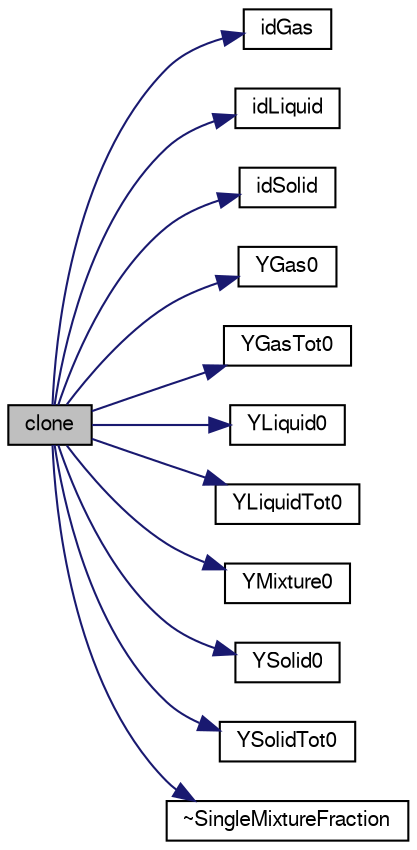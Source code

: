 digraph "clone"
{
  bgcolor="transparent";
  edge [fontname="FreeSans",fontsize="10",labelfontname="FreeSans",labelfontsize="10"];
  node [fontname="FreeSans",fontsize="10",shape=record];
  rankdir="LR";
  Node58 [label="clone",height=0.2,width=0.4,color="black", fillcolor="grey75", style="filled", fontcolor="black"];
  Node58 -> Node59 [color="midnightblue",fontsize="10",style="solid",fontname="FreeSans"];
  Node59 [label="idGas",height=0.2,width=0.4,color="black",URL="$a24298.html#ad2ca84f7489479c006afb022a67c8379",tooltip="Gas id. "];
  Node58 -> Node60 [color="midnightblue",fontsize="10",style="solid",fontname="FreeSans"];
  Node60 [label="idLiquid",height=0.2,width=0.4,color="black",URL="$a24298.html#adecc05637c0ece9f3db097804b686c53",tooltip="Liquid id. "];
  Node58 -> Node61 [color="midnightblue",fontsize="10",style="solid",fontname="FreeSans"];
  Node61 [label="idSolid",height=0.2,width=0.4,color="black",URL="$a24298.html#aec857bbc90dc99433ffaa6f8c7459b0f",tooltip="Solid id. "];
  Node58 -> Node62 [color="midnightblue",fontsize="10",style="solid",fontname="FreeSans"];
  Node62 [label="YGas0",height=0.2,width=0.4,color="black",URL="$a24298.html#ae1ee2f8f1cb09157aca3c10da6e9ac79",tooltip="Return the list of gas mass fractions. "];
  Node58 -> Node63 [color="midnightblue",fontsize="10",style="solid",fontname="FreeSans"];
  Node63 [label="YGasTot0",height=0.2,width=0.4,color="black",URL="$a24298.html#ac61b35159d723577ee76b15dd8a2fc97",tooltip="Return the total gas mass fraction. "];
  Node58 -> Node64 [color="midnightblue",fontsize="10",style="solid",fontname="FreeSans"];
  Node64 [label="YLiquid0",height=0.2,width=0.4,color="black",URL="$a24298.html#aba99c78a51228224dd8923f6a19bf3e9",tooltip="Return the list of liquid mass fractions. "];
  Node58 -> Node65 [color="midnightblue",fontsize="10",style="solid",fontname="FreeSans"];
  Node65 [label="YLiquidTot0",height=0.2,width=0.4,color="black",URL="$a24298.html#a673da71239d2fd460458566c0224c90a",tooltip="Return the total liquid mass fraction. "];
  Node58 -> Node66 [color="midnightblue",fontsize="10",style="solid",fontname="FreeSans"];
  Node66 [label="YMixture0",height=0.2,width=0.4,color="black",URL="$a24298.html#a237a3f76bed4e97fcc659459ddec3684",tooltip="Return the list of mixture mass fractions. "];
  Node58 -> Node67 [color="midnightblue",fontsize="10",style="solid",fontname="FreeSans"];
  Node67 [label="YSolid0",height=0.2,width=0.4,color="black",URL="$a24298.html#a6af8c16d274fbb433d22dedc27c1201a",tooltip="Return the list of solid mass fractions. "];
  Node58 -> Node68 [color="midnightblue",fontsize="10",style="solid",fontname="FreeSans"];
  Node68 [label="YSolidTot0",height=0.2,width=0.4,color="black",URL="$a24298.html#a2b177ed67f81dcdcb7f53bb972423089",tooltip="Return the total solid mass fraction. "];
  Node58 -> Node69 [color="midnightblue",fontsize="10",style="solid",fontname="FreeSans"];
  Node69 [label="~SingleMixtureFraction",height=0.2,width=0.4,color="black",URL="$a24298.html#a463219cab0235232ce32a74bc0bcc68d",tooltip="Destructor. "];
}
